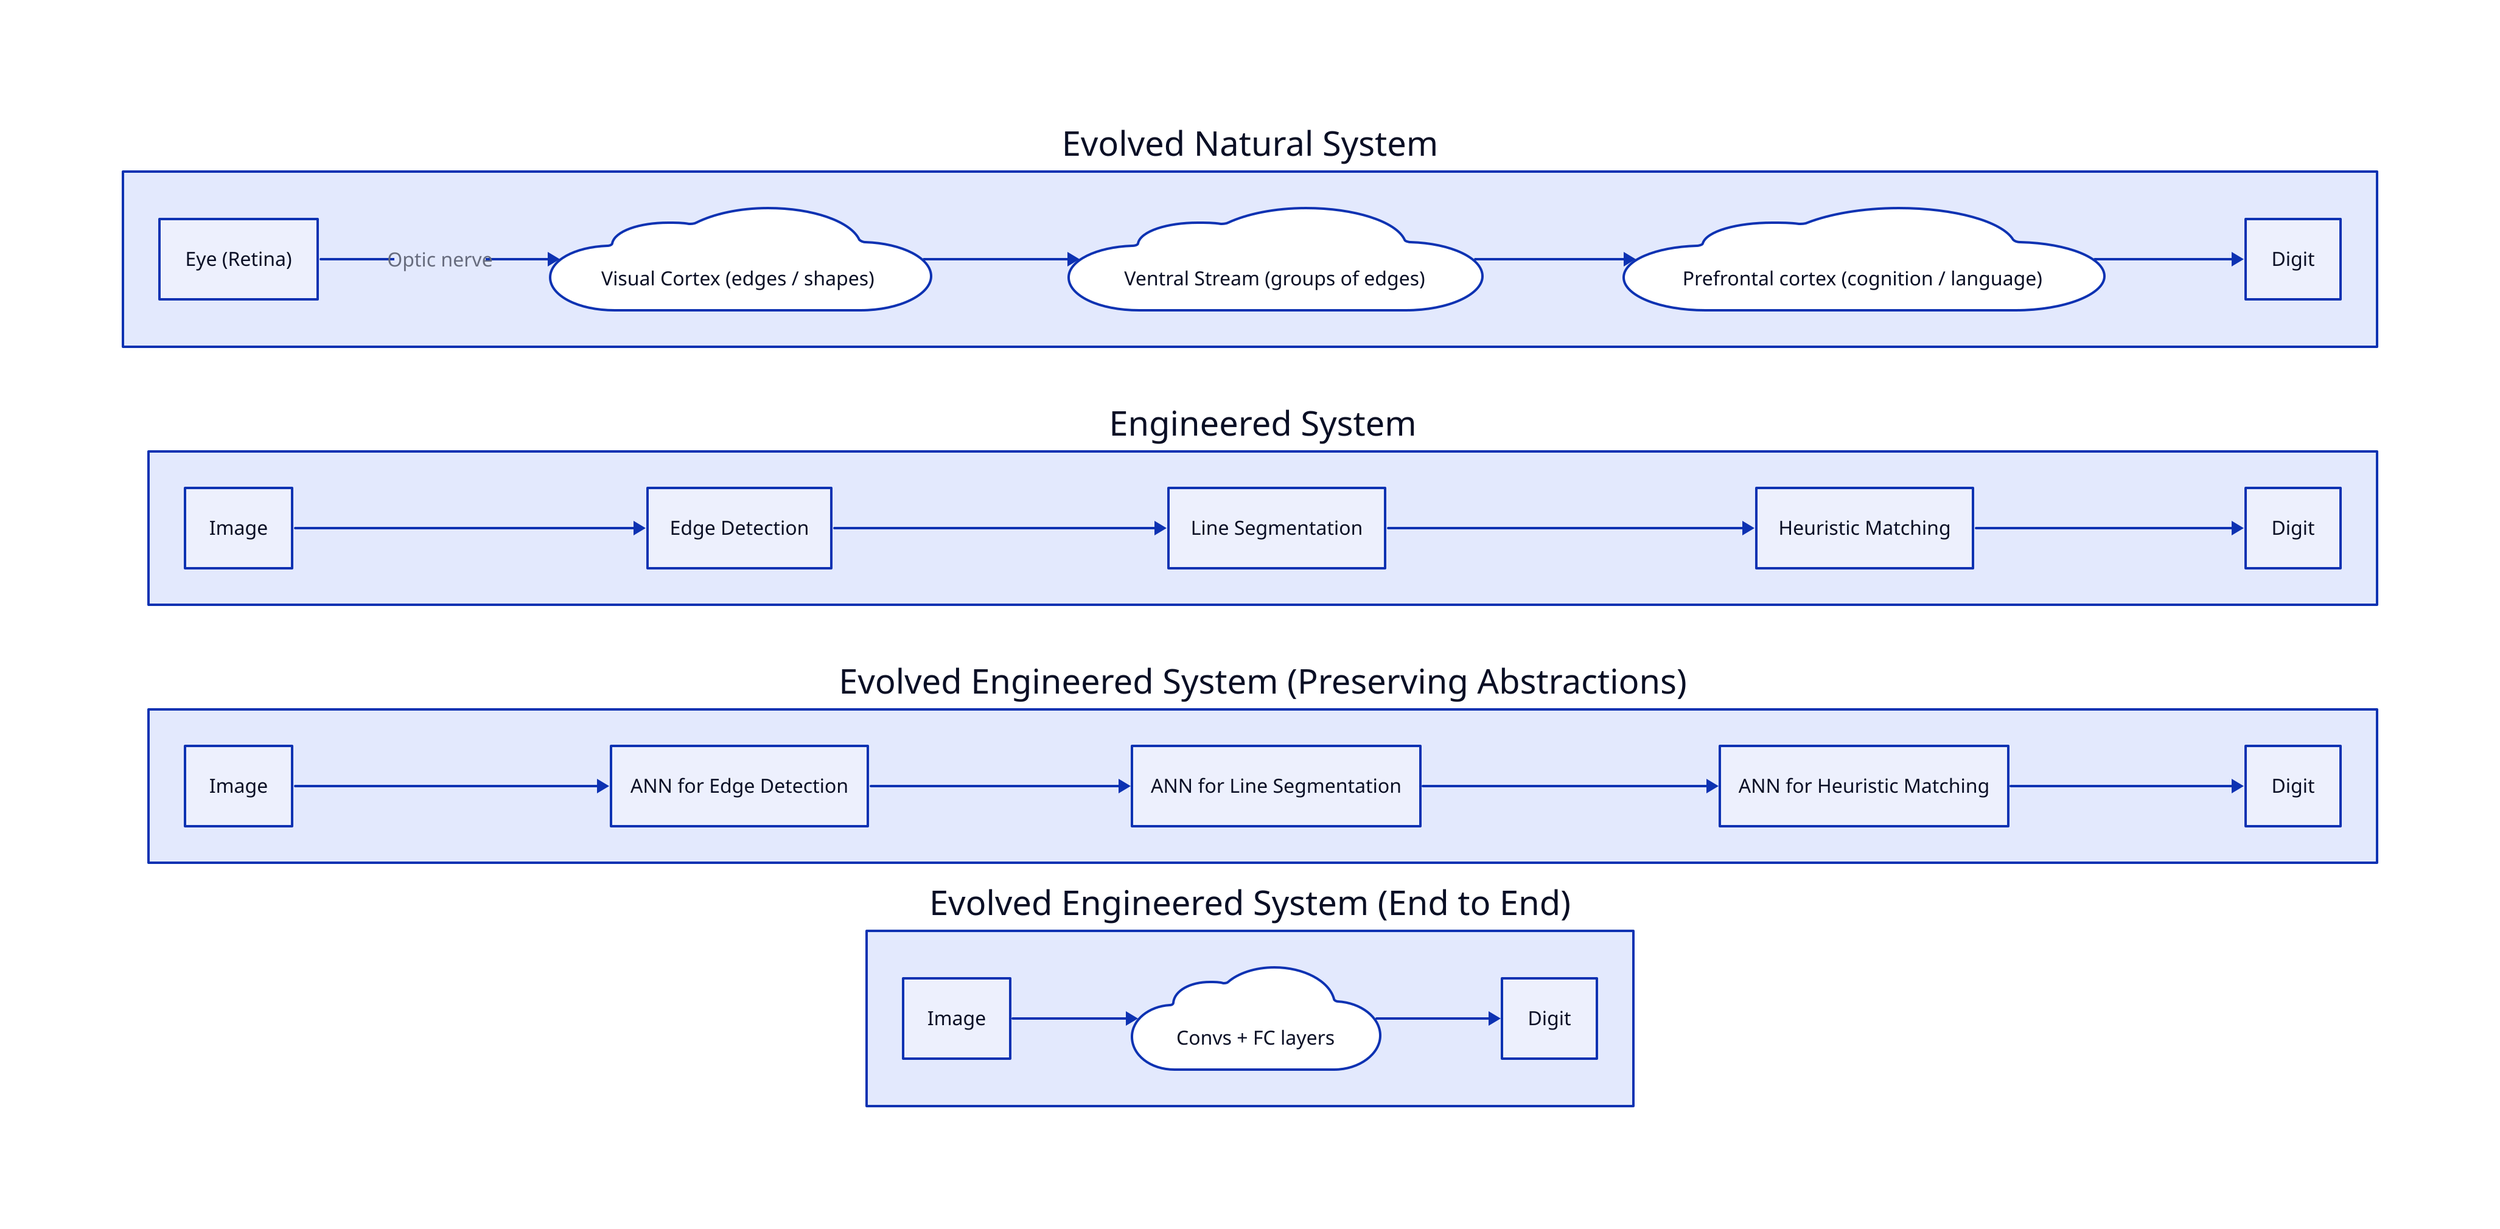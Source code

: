 direction: right
nat: {
  label: Evolved Natural System
  i: Eye (Retina)
  e: Visual Cortex (edges / shapes)
  s: Ventral Stream (groups of edges)
  h: Prefrontal cortex (cognition / language)
  d: Digit
  i -> e: Optic nerve
  e -> s
  s -> h
  h -> d
  e.shape: cloud
  s.shape: cloud
  h.shape: cloud
}

eng: {
  label: Engineered System
  i: Image
  e: Edge Detection
  s: Line Segmentation
  h: Heuristic Matching
  d: Digit
  i -> e
  e -> s
  s -> h
  h -> d
}

eng_abs: {
  label: Evolved Engineered System (Preserving Abstractions)
  i: Image
  e: ANN for Edge Detection
  s: ANN for Line Segmentation
  h: ANN for Heuristic Matching
  d: Digit
  i -> e
  e -> s
  s -> h
  h -> d
}

eng_e2e: {
  label: Evolved Engineered System (End to End)
  i: Image
  c: Convs + FC layers
  d: Digit
  i -> c
  c -> d
  c.shape: cloud
  near: bottom-center
  direction: right
}
